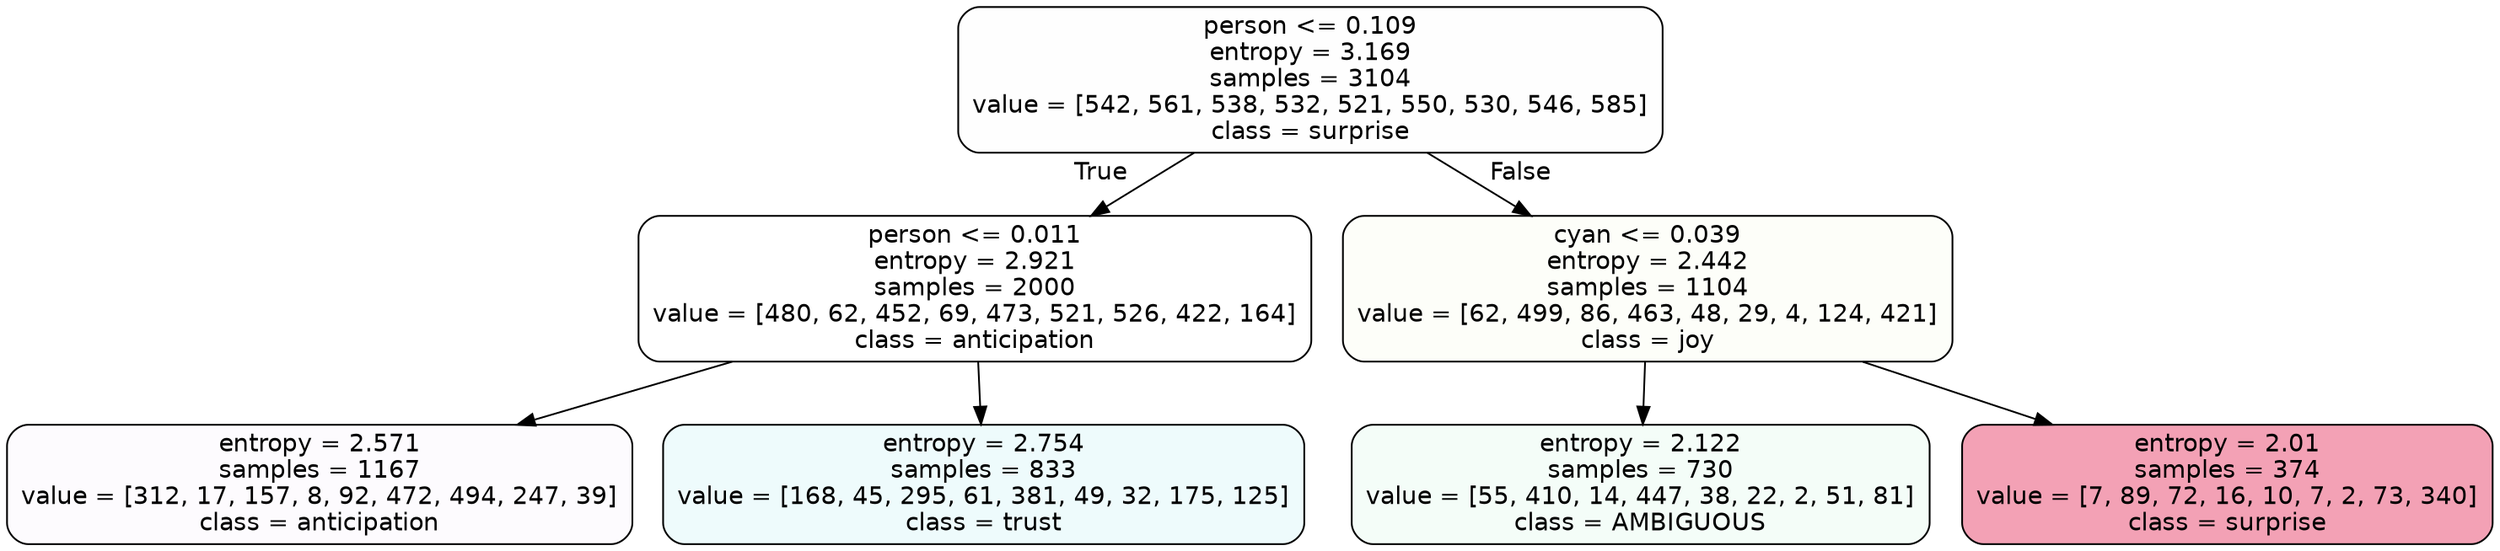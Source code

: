 digraph Tree {
node [shape=box, style="filled, rounded", color="black", fontname=helvetica] ;
edge [fontname=helvetica] ;
0 [label="person <= 0.109\nentropy = 3.169\nsamples = 3104\nvalue = [542, 561, 538, 532, 521, 550, 530, 546, 585]\nclass = surprise", fillcolor="#e5396401"] ;
1 [label="person <= 0.011\nentropy = 2.921\nsamples = 2000\nvalue = [480, 62, 452, 69, 473, 521, 526, 422, 164]\nclass = anticipation", fillcolor="#8139e500"] ;
0 -> 1 [labeldistance=2.5, labelangle=45, headlabel="True"] ;
2 [label="entropy = 2.571\nsamples = 1167\nvalue = [312, 17, 157, 8, 92, 472, 494, 247, 39]\nclass = anticipation", fillcolor="#8139e504"] ;
1 -> 2 ;
3 [label="entropy = 2.754\nsamples = 833\nvalue = [168, 45, 295, 61, 381, 49, 32, 175, 125]\nclass = trust", fillcolor="#39d7e515"] ;
1 -> 3 ;
4 [label="cyan <= 0.039\nentropy = 2.442\nsamples = 1104\nvalue = [62, 499, 86, 463, 48, 29, 4, 124, 421]\nclass = joy", fillcolor="#d7e53907"] ;
0 -> 4 [labeldistance=2.5, labelangle=-45, headlabel="False"] ;
5 [label="entropy = 2.122\nsamples = 730\nvalue = [55, 410, 14, 447, 38, 22, 2, 51, 81]\nclass = AMBIGUOUS", fillcolor="#39e5810d"] ;
4 -> 5 ;
6 [label="entropy = 2.01\nsamples = 374\nvalue = [7, 89, 72, 16, 10, 7, 2, 73, 340]\nclass = surprise", fillcolor="#e5396479"] ;
4 -> 6 ;
}